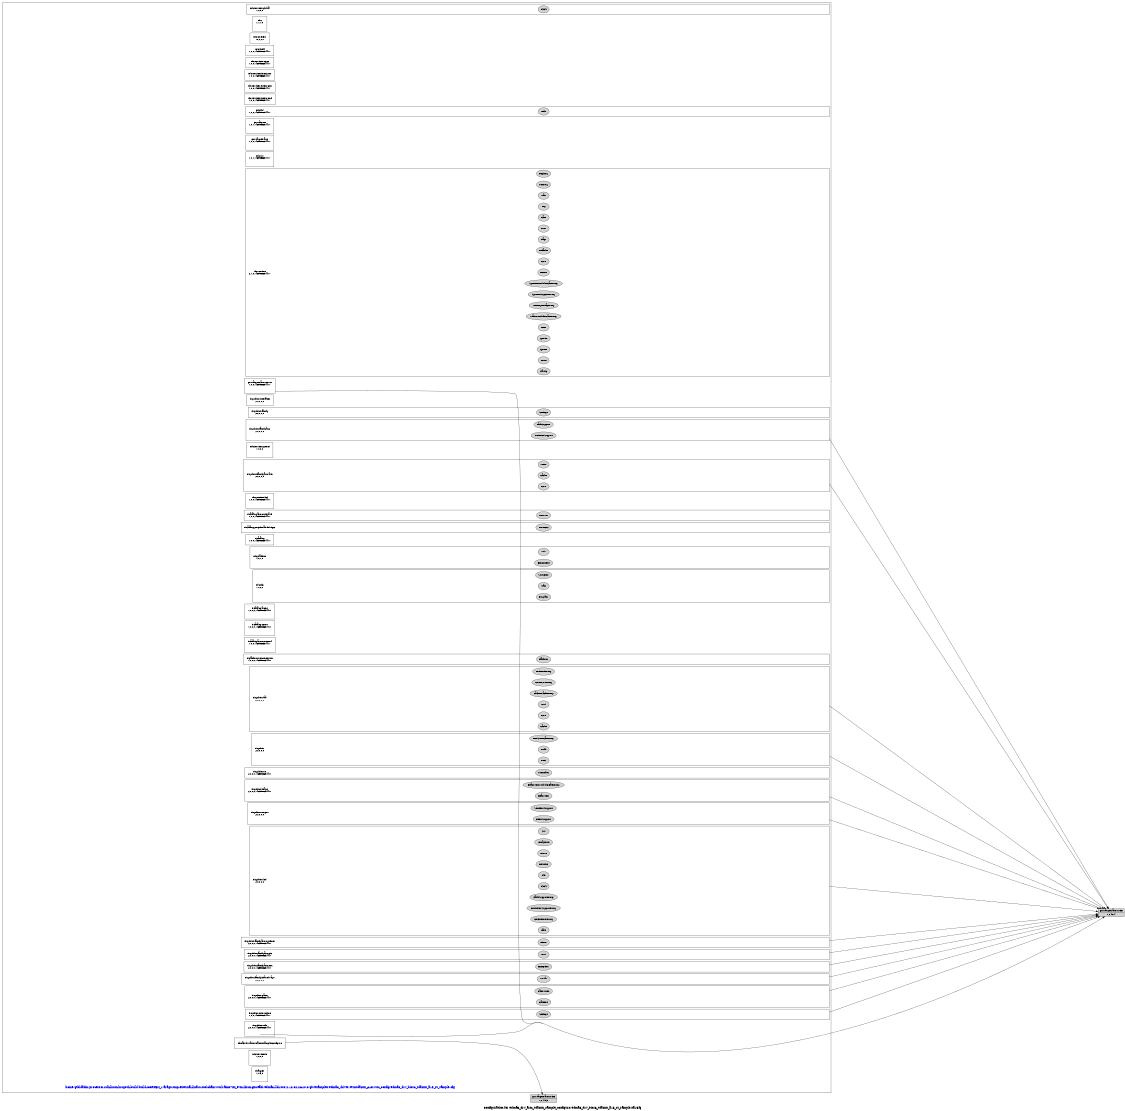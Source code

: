 digraph configuration {
    size="7.5,10";
    rankdir=LR;
    ranksep=".50 equally";
    concentrate=true;
    compound=true;
    label="\nConfiguration for edma3_drv_arm_tda2xx_sample_configuro/edma3_drv_bios6_tda2xx_a15_st_sample.xa15fg"
  node [font=Helvetica, fontsize=14, fontcolor=black];  subgraph cluster0 {label=""; __cfg [label="/home/gtbldadm/processor-sdk-linux-krogoth-build/build-CORTEX_1/arago-tmp-external-linaro-toolchain/work/am57xx_evm-linux-gnueabi/edma3-lld-rtos/2.12.02.26-r0.0/git/examples/edma3_driver/evmtda2xx_A15/rtsc_config/edma3_drv_bios6_tda2xx_a15_st_sample.cfg", color=white, fontcolor=blue];
    node [font=Helvetica, fontsize=10];    subgraph cluster1 {
        label="";
        xdc_services_global__top [shape=box,label="xdc.services.global\n1,0,0,0", color=white];
        xdc_services_global__bot [shape=point,label="", style=invis];
        xdc_services_global_Clock [style=filled,fillcolor=lightgray, label="Clock"];
        xdc_services_global__top -> xdc_services_global_Clock[style=invis];
        xdc_services_global_Clock -> xdc_services_global__bot[style=invis];
    }
    subgraph cluster2 {
        label="";
        xdc__top [shape=box,label="xdc\n1,1,1,0", color=white];
        xdc__bot [shape=point,label="", style=invis];
    }
    subgraph cluster3 {
        label="";
        xdc_corevers__top [shape=box,label="xdc.corevers\n16,0,2,0", color=white];
    }
    subgraph cluster4 {
        label="";
        xdc_shelf__top [shape=box,label="xdc.shelf\n1,0,0,1469558654417", color=white];
    }
    subgraph cluster5 {
        label="";
        xdc_services_spec__top [shape=box,label="xdc.services.spec\n1,0,0,1469558654417", color=white];
    }
    subgraph cluster6 {
        label="";
        xdc_services_intern_xsr__top [shape=box,label="xdc.services.intern.xsr\n1,0,0,1469558654417", color=white];
    }
    subgraph cluster7 {
        label="";
        xdc_services_intern_gen__top [shape=box,label="xdc.services.intern.gen\n1,0,0,1469558654417", color=white];
    }
    subgraph cluster8 {
        label="";
        xdc_services_intern_cmd__top [shape=box,label="xdc.services.intern.cmd\n1,0,0,1469558654417", color=white];
    }
    subgraph cluster9 {
        label="";
        xdc_bld__top [shape=box,label="xdc.bld\n1,0,2,1469558654417", color=white];
        xdc_bld__bot [shape=point,label="", style=invis];
        xdc_bld_Utils [style=filled,fillcolor=lightgray, label="Utils"];
        xdc_bld__top -> xdc_bld_Utils[style=invis];
        xdc_bld_Utils -> xdc_bld__bot[style=invis];
    }
    subgraph cluster10 {
        label="";
        gnu_targets__top [shape=box,label="gnu.targets\n1,0,1,1469558654417", color=white];
        gnu_targets__bot [shape=point,label="", style=invis];
    }
    subgraph cluster11 {
        label="";
        gnu_targets_arm__top [shape=box,label="gnu.targets.arm\n1,0,0,1469558654417", color=white];
        gnu_targets_arm__bot [shape=point,label="", style=invis];
    }
    subgraph cluster12 {
        label="";
        xdc_rov__top [shape=box,label="xdc.rov\n1,0,1,1469558654417", color=white];
        xdc_rov__bot [shape=point,label="", style=invis];
    }
    subgraph cluster13 {
        label="";
        xdc_runtime__top [shape=box,label="xdc.runtime\n2,1,0,1469558654417", color=white];
        xdc_runtime__bot [shape=point,label="", style=invis];
        xdc_runtime_Assert [style=filled,fillcolor=lightgray, label="Assert"];
        xdc_runtime__top -> xdc_runtime_Assert[style=invis];
        xdc_runtime_Assert -> xdc_runtime__bot[style=invis];
        xdc_runtime_Core [style=filled,fillcolor=lightgray, label="Core"];
        xdc_runtime__top -> xdc_runtime_Core[style=invis];
        xdc_runtime_Core -> xdc_runtime__bot[style=invis];
        xdc_runtime_Defaults [style=filled,fillcolor=lightgray, label="Defaults"];
        xdc_runtime__top -> xdc_runtime_Defaults[style=invis];
        xdc_runtime_Defaults -> xdc_runtime__bot[style=invis];
        xdc_runtime_Diags [style=filled,fillcolor=lightgray, label="Diags"];
        xdc_runtime__top -> xdc_runtime_Diags[style=invis];
        xdc_runtime_Diags -> xdc_runtime__bot[style=invis];
        xdc_runtime_Error [style=filled,fillcolor=lightgray, label="Error"];
        xdc_runtime__top -> xdc_runtime_Error[style=invis];
        xdc_runtime_Error -> xdc_runtime__bot[style=invis];
        xdc_runtime_Gate [style=filled,fillcolor=lightgray, label="Gate"];
        xdc_runtime__top -> xdc_runtime_Gate[style=invis];
        xdc_runtime_Gate -> xdc_runtime__bot[style=invis];
        xdc_runtime_Log [style=filled,fillcolor=lightgray, label="Log"];
        xdc_runtime__top -> xdc_runtime_Log[style=invis];
        xdc_runtime_Log -> xdc_runtime__bot[style=invis];
        xdc_runtime_Main [style=filled,fillcolor=lightgray, label="Main"];
        xdc_runtime__top -> xdc_runtime_Main[style=invis];
        xdc_runtime_Main -> xdc_runtime__bot[style=invis];
        xdc_runtime_Memory [style=filled,fillcolor=lightgray, label="Memory"];
        xdc_runtime__top -> xdc_runtime_Memory[style=invis];
        xdc_runtime_Memory -> xdc_runtime__bot[style=invis];
        xdc_runtime_Registry [style=filled,fillcolor=lightgray, label="Registry"];
        xdc_runtime__top -> xdc_runtime_Registry[style=invis];
        xdc_runtime_Registry -> xdc_runtime__bot[style=invis];
        xdc_runtime_Startup [style=filled,fillcolor=lightgray, label="Startup"];
        xdc_runtime__top -> xdc_runtime_Startup[style=invis];
        xdc_runtime_Startup -> xdc_runtime__bot[style=invis];
        xdc_runtime_Reset [style=filled,fillcolor=lightgray, label="Reset"];
        xdc_runtime__top -> xdc_runtime_Reset[style=invis];
        xdc_runtime_Reset -> xdc_runtime__bot[style=invis];
        xdc_runtime_System [style=filled,fillcolor=lightgray, label="System"];
        xdc_runtime__top -> xdc_runtime_System[style=invis];
        xdc_runtime_System -> xdc_runtime__bot[style=invis];
        xdc_runtime_SysMin [style=filled,fillcolor=lightgray, label="SysMin"];
        xdc_runtime__top -> xdc_runtime_SysMin[style=invis];
        xdc_runtime_SysMin -> xdc_runtime__bot[style=invis];
        xdc_runtime_Text [style=filled,fillcolor=lightgray, label="Text"];
        xdc_runtime__top -> xdc_runtime_Text[style=invis];
        xdc_runtime_Text -> xdc_runtime__bot[style=invis];
        xdc_runtime_Main_Module_GateProxy [style=filled,fillcolor=lightgray, label="Main_Module_GateProxy"];
        xdc_runtime__top -> xdc_runtime_Main_Module_GateProxy[style=invis];
        xdc_runtime_Main_Module_GateProxy -> xdc_runtime__bot[style=invis];
        xdc_runtime_Memory_HeapProxy [style=filled,fillcolor=lightgray, label="Memory_HeapProxy"];
        xdc_runtime__top -> xdc_runtime_Memory_HeapProxy[style=invis];
        xdc_runtime_Memory_HeapProxy -> xdc_runtime__bot[style=invis];
        xdc_runtime_System_SupportProxy [style=filled,fillcolor=lightgray, label="System_SupportProxy"];
        xdc_runtime__top -> xdc_runtime_System_SupportProxy[style=invis];
        xdc_runtime_System_SupportProxy -> xdc_runtime__bot[style=invis];
        xdc_runtime_System_Module_GateProxy [style=filled,fillcolor=lightgray, label="System_Module_GateProxy"];
        xdc_runtime__top -> xdc_runtime_System_Module_GateProxy[style=invis];
        xdc_runtime_System_Module_GateProxy -> xdc_runtime__bot[style=invis];
    }
    subgraph cluster14 {
        label="";
        gnu_targets_arm_rtsv7A__top [shape=box,label="gnu.targets.arm.rtsv7A\n1,0,0,1469558654417", color=white];
        gnu_targets_arm_rtsv7A__bot [shape=point,label="", style=invis];
    }
    subgraph cluster15 {
        label="";
        ti_sysbios_interfaces__top [shape=box,label="ti.sysbios.interfaces\n2,0,0,0,0", color=white];
    }
    subgraph cluster16 {
        label="";
        ti_sysbios_family__top [shape=box,label="ti.sysbios.family\n2,0,0,0,0", color=white];
        ti_sysbios_family__bot [shape=point,label="", style=invis];
        ti_sysbios_family_Settings [style=filled,fillcolor=lightgray, label="Settings"];
        ti_sysbios_family__top -> ti_sysbios_family_Settings[style=invis];
        ti_sysbios_family_Settings -> ti_sysbios_family__bot[style=invis];
    }
    subgraph cluster17 {
        label="";
        ti_sysbios_family_arm__top [shape=box,label="ti.sysbios.family.arm\n2,0,0,0,0", color=white];
        ti_sysbios_family_arm__bot [shape=point,label="", style=invis];
        ti_sysbios_family_arm_IntrinsicsSupport [style=filled,fillcolor=lightgray, label="IntrinsicsSupport"];
        ti_sysbios_family_arm__top -> ti_sysbios_family_arm_IntrinsicsSupport[style=invis];
        ti_sysbios_family_arm_IntrinsicsSupport -> ti_sysbios_family_arm__bot[style=invis];
        ti_sysbios_family_arm_TaskSupport [style=filled,fillcolor=lightgray, label="TaskSupport"];
        ti_sysbios_family_arm__top -> ti_sysbios_family_arm_TaskSupport[style=invis];
        ti_sysbios_family_arm_TaskSupport -> ti_sysbios_family_arm__bot[style=invis];
    }
    subgraph cluster18 {
        label="";
        xdc_services_getset__top [shape=box,label="xdc.services.getset\n1,0,0,0", color=white];
        xdc_services_getset__bot [shape=point,label="", style=invis];
    }
    subgraph cluster19 {
        label="";
        ti_sysbios_family_arm_a15__top [shape=box,label="ti.sysbios.family.arm.a15\n2,0,0,0,0", color=white];
        ti_sysbios_family_arm_a15__bot [shape=point,label="", style=invis];
        ti_sysbios_family_arm_a15_Core [style=filled,fillcolor=lightgray, label="Core"];
        ti_sysbios_family_arm_a15__top -> ti_sysbios_family_arm_a15_Core[style=invis];
        ti_sysbios_family_arm_a15_Core -> ti_sysbios_family_arm_a15__bot[style=invis];
        ti_sysbios_family_arm_a15_Cache [style=filled,fillcolor=lightgray, label="Cache"];
        ti_sysbios_family_arm_a15__top -> ti_sysbios_family_arm_a15_Cache[style=invis];
        ti_sysbios_family_arm_a15_Cache -> ti_sysbios_family_arm_a15__bot[style=invis];
        ti_sysbios_family_arm_a15_Mmu [style=filled,fillcolor=lightgray, label="Mmu"];
        ti_sysbios_family_arm_a15__top -> ti_sysbios_family_arm_a15_Mmu[style=invis];
        ti_sysbios_family_arm_a15_Mmu -> ti_sysbios_family_arm_a15__bot[style=invis];
    }
    subgraph cluster20 {
        label="";
        xdc_runtime_knl__top [shape=box,label="xdc.runtime.knl\n1,0,0,1469558654417", color=white];
        xdc_runtime_knl__bot [shape=point,label="", style=invis];
    }
    subgraph cluster21 {
        label="";
        ti_catalog_arm_cortexa15__top [shape=box,label="ti.catalog.arm.cortexa15\n1,0,0,1469558654417", color=white];
        ti_catalog_arm_cortexa15__bot [shape=point,label="", style=invis];
        ti_catalog_arm_cortexa15_DRA7XX [style=filled,fillcolor=lightgray, label="DRA7XX"];
        ti_catalog_arm_cortexa15__top -> ti_catalog_arm_cortexa15_DRA7XX[style=invis];
        ti_catalog_arm_cortexa15_DRA7XX -> ti_catalog_arm_cortexa15__bot[style=invis];
    }
    subgraph cluster22 {
        label="";
        ti_catalog_peripherals_hdvicp2__top [shape=box,label="ti.catalog.peripherals.hdvicp2\n", color=white];
        ti_catalog_peripherals_hdvicp2__bot [shape=point,label="", style=invis];
        ti_catalog_peripherals_hdvicp2_HDVICP2 [style=filled,fillcolor=lightgray, label="HDVICP2"];
        ti_catalog_peripherals_hdvicp2__top -> ti_catalog_peripherals_hdvicp2_HDVICP2[style=invis];
        ti_catalog_peripherals_hdvicp2_HDVICP2 -> ti_catalog_peripherals_hdvicp2__bot[style=invis];
    }
    subgraph cluster23 {
        label="";
        ti_catalog__top [shape=box,label="ti.catalog\n1,0,0,1469558654417", color=white];
    }
    subgraph cluster24 {
        label="";
        xdc_platform__top [shape=box,label="xdc.platform\n1,0,1,0", color=white];
        xdc_platform__bot [shape=point,label="", style=invis];
        xdc_platform_ExeContext [style=filled,fillcolor=lightgray, label="ExeContext"];
        xdc_platform__top -> xdc_platform_ExeContext[style=invis];
        xdc_platform_ExeContext -> xdc_platform__bot[style=invis];
        xdc_platform_Utils [style=filled,fillcolor=lightgray, label="Utils"];
        xdc_platform__top -> xdc_platform_Utils[style=invis];
        xdc_platform_Utils -> xdc_platform__bot[style=invis];
    }
    subgraph cluster25 {
        label="";
        xdc_cfg__top [shape=box,label="xdc.cfg\n1,0,2,0", color=white];
        xdc_cfg__bot [shape=point,label="", style=invis];
        xdc_cfg_Program [style=filled,fillcolor=lightgray, label="Program"];
        xdc_cfg__top -> xdc_cfg_Program[style=invis];
        xdc_cfg_Program -> xdc_cfg__bot[style=invis];
        xdc_cfg_Main [style=filled,fillcolor=lightgray, label="Main"];
        xdc_cfg__top -> xdc_cfg_Main[style=invis];
        xdc_cfg_Main -> xdc_cfg__bot[style=invis];
        xdc_cfg_SourceDir [style=filled,fillcolor=lightgray, label="SourceDir"];
        xdc_cfg__top -> xdc_cfg_SourceDir[style=invis];
        xdc_cfg_SourceDir -> xdc_cfg__bot[style=invis];
    }
    subgraph cluster26 {
        label="";
        ti_catalog_arp32__top [shape=box,label="ti.catalog.arp32\n1,0,0,0,1469558654417", color=white];
        ti_catalog_arp32__bot [shape=point,label="", style=invis];
    }
    subgraph cluster27 {
        label="";
        ti_catalog_c6000__top [shape=box,label="ti.catalog.c6000\n1,0,0,0,1469558654417", color=white];
        ti_catalog_c6000__bot [shape=point,label="", style=invis];
    }
    subgraph cluster28 {
        label="";
        ti_catalog_arm_cortexm4__top [shape=box,label="ti.catalog.arm.cortexm4\n1,0,0,1469558654417", color=white];
        ti_catalog_arm_cortexm4__bot [shape=point,label="", style=invis];
    }
    subgraph cluster29 {
        label="";
        ti_platforms_evmDRA7XX__top [shape=box,label="ti.platforms.evmDRA7XX\n1,0,0,0,1469558654417", color=white];
        ti_platforms_evmDRA7XX__bot [shape=point,label="", style=invis];
        ti_platforms_evmDRA7XX_Platform [style=filled,fillcolor=lightgray, label="Platform"];
        ti_platforms_evmDRA7XX__top -> ti_platforms_evmDRA7XX_Platform[style=invis];
        ti_platforms_evmDRA7XX_Platform -> ti_platforms_evmDRA7XX__bot[style=invis];
    }
    subgraph cluster30 {
        label="";
        ti_sysbios_hal__top [shape=box,label="ti.sysbios.hal\n2,0,0,0,0", color=white];
        ti_sysbios_hal__bot [shape=point,label="", style=invis];
        ti_sysbios_hal_Cache [style=filled,fillcolor=lightgray, label="Cache"];
        ti_sysbios_hal__top -> ti_sysbios_hal_Cache[style=invis];
        ti_sysbios_hal_Cache -> ti_sysbios_hal__bot[style=invis];
        ti_sysbios_hal_Core [style=filled,fillcolor=lightgray, label="Core"];
        ti_sysbios_hal__top -> ti_sysbios_hal_Core[style=invis];
        ti_sysbios_hal_Core -> ti_sysbios_hal__bot[style=invis];
        ti_sysbios_hal_Hwi [style=filled,fillcolor=lightgray, label="Hwi"];
        ti_sysbios_hal__top -> ti_sysbios_hal_Hwi[style=invis];
        ti_sysbios_hal_Hwi -> ti_sysbios_hal__bot[style=invis];
        ti_sysbios_hal_Cache_CacheProxy [style=filled,fillcolor=lightgray, label="Cache_CacheProxy"];
        ti_sysbios_hal__top -> ti_sysbios_hal_Cache_CacheProxy[style=invis];
        ti_sysbios_hal_Cache_CacheProxy -> ti_sysbios_hal__bot[style=invis];
        ti_sysbios_hal_Core_CoreProxy [style=filled,fillcolor=lightgray, label="Core_CoreProxy"];
        ti_sysbios_hal__top -> ti_sysbios_hal_Core_CoreProxy[style=invis];
        ti_sysbios_hal_Core_CoreProxy -> ti_sysbios_hal__bot[style=invis];
        ti_sysbios_hal_Hwi_HwiProxy [style=filled,fillcolor=lightgray, label="Hwi_HwiProxy"];
        ti_sysbios_hal__top -> ti_sysbios_hal_Hwi_HwiProxy[style=invis];
        ti_sysbios_hal_Hwi_HwiProxy -> ti_sysbios_hal__bot[style=invis];
    }
    subgraph cluster31 {
        label="";
        ti_sysbios__top [shape=box,label="ti.sysbios\n2,0,0,0,0", color=white];
        ti_sysbios__bot [shape=point,label="", style=invis];
        ti_sysbios_BIOS [style=filled,fillcolor=lightgray, label="BIOS"];
        ti_sysbios__top -> ti_sysbios_BIOS[style=invis];
        ti_sysbios_BIOS -> ti_sysbios__bot[style=invis];
        ti_sysbios_Build [style=filled,fillcolor=lightgray, label="Build"];
        ti_sysbios__top -> ti_sysbios_Build[style=invis];
        ti_sysbios_Build -> ti_sysbios__bot[style=invis];
        ti_sysbios_BIOS_RtsGateProxy [style=filled,fillcolor=lightgray, label="BIOS_RtsGateProxy"];
        ti_sysbios__top -> ti_sysbios_BIOS_RtsGateProxy[style=invis];
        ti_sysbios_BIOS_RtsGateProxy -> ti_sysbios__bot[style=invis];
    }
    subgraph cluster32 {
        label="";
        ti_sysbios_rts__top [shape=box,label="ti.sysbios.rts\n2,0,0,0,1469558654417", color=white];
        ti_sysbios_rts__bot [shape=point,label="", style=invis];
        ti_sysbios_rts_MemAlloc [style=filled,fillcolor=lightgray, label="MemAlloc"];
        ti_sysbios_rts__top -> ti_sysbios_rts_MemAlloc[style=invis];
        ti_sysbios_rts_MemAlloc -> ti_sysbios_rts__bot[style=invis];
    }
    subgraph cluster33 {
        label="";
        ti_sysbios_rts_gnu__top [shape=box,label="ti.sysbios.rts.gnu\n2,0,0,0,0", color=white];
        ti_sysbios_rts_gnu__bot [shape=point,label="", style=invis];
        ti_sysbios_rts_gnu_ReentSupport [style=filled,fillcolor=lightgray, label="ReentSupport"];
        ti_sysbios_rts_gnu__top -> ti_sysbios_rts_gnu_ReentSupport[style=invis];
        ti_sysbios_rts_gnu_ReentSupport -> ti_sysbios_rts_gnu__bot[style=invis];
        ti_sysbios_rts_gnu_SemiHostSupport [style=filled,fillcolor=lightgray, label="SemiHostSupport"];
        ti_sysbios_rts_gnu__top -> ti_sysbios_rts_gnu_SemiHostSupport[style=invis];
        ti_sysbios_rts_gnu_SemiHostSupport -> ti_sysbios_rts_gnu__bot[style=invis];
    }
    subgraph cluster34 {
        label="";
        ti_sysbios_knl__top [shape=box,label="ti.sysbios.knl\n2,0,0,0,0", color=white];
        ti_sysbios_knl__bot [shape=point,label="", style=invis];
        ti_sysbios_knl_Clock [style=filled,fillcolor=lightgray, label="Clock"];
        ti_sysbios_knl__top -> ti_sysbios_knl_Clock[style=invis];
        ti_sysbios_knl_Clock -> ti_sysbios_knl__bot[style=invis];
        ti_sysbios_knl_Idle [style=filled,fillcolor=lightgray, label="Idle"];
        ti_sysbios_knl__top -> ti_sysbios_knl_Idle[style=invis];
        ti_sysbios_knl_Idle -> ti_sysbios_knl__bot[style=invis];
        ti_sysbios_knl_Intrinsics [style=filled,fillcolor=lightgray, label="Intrinsics"];
        ti_sysbios_knl__top -> ti_sysbios_knl_Intrinsics[style=invis];
        ti_sysbios_knl_Intrinsics -> ti_sysbios_knl__bot[style=invis];
        ti_sysbios_knl_Queue [style=filled,fillcolor=lightgray, label="Queue"];
        ti_sysbios_knl__top -> ti_sysbios_knl_Queue[style=invis];
        ti_sysbios_knl_Queue -> ti_sysbios_knl__bot[style=invis];
        ti_sysbios_knl_Semaphore [style=filled,fillcolor=lightgray, label="Semaphore"];
        ti_sysbios_knl__top -> ti_sysbios_knl_Semaphore[style=invis];
        ti_sysbios_knl_Semaphore -> ti_sysbios_knl__bot[style=invis];
        ti_sysbios_knl_Swi [style=filled,fillcolor=lightgray, label="Swi"];
        ti_sysbios_knl__top -> ti_sysbios_knl_Swi[style=invis];
        ti_sysbios_knl_Swi -> ti_sysbios_knl__bot[style=invis];
        ti_sysbios_knl_Task [style=filled,fillcolor=lightgray, label="Task"];
        ti_sysbios_knl__top -> ti_sysbios_knl_Task[style=invis];
        ti_sysbios_knl_Task -> ti_sysbios_knl__bot[style=invis];
        ti_sysbios_knl_Clock_TimerProxy [style=filled,fillcolor=lightgray, label="Clock_TimerProxy"];
        ti_sysbios_knl__top -> ti_sysbios_knl_Clock_TimerProxy[style=invis];
        ti_sysbios_knl_Clock_TimerProxy -> ti_sysbios_knl__bot[style=invis];
        ti_sysbios_knl_Intrinsics_SupportProxy [style=filled,fillcolor=lightgray, label="Intrinsics_SupportProxy"];
        ti_sysbios_knl__top -> ti_sysbios_knl_Intrinsics_SupportProxy[style=invis];
        ti_sysbios_knl_Intrinsics_SupportProxy -> ti_sysbios_knl__bot[style=invis];
        ti_sysbios_knl_Task_SupportProxy [style=filled,fillcolor=lightgray, label="Task_SupportProxy"];
        ti_sysbios_knl__top -> ti_sysbios_knl_Task_SupportProxy[style=invis];
        ti_sysbios_knl_Task_SupportProxy -> ti_sysbios_knl__bot[style=invis];
    }
    subgraph cluster35 {
        label="";
        ti_sysbios_family_arm_systimer__top [shape=box,label="ti.sysbios.family.arm.systimer\n2,0,0,0,1469558654417", color=white];
        ti_sysbios_family_arm_systimer__bot [shape=point,label="", style=invis];
        ti_sysbios_family_arm_systimer_Timer [style=filled,fillcolor=lightgray, label="Timer"];
        ti_sysbios_family_arm_systimer__top -> ti_sysbios_family_arm_systimer_Timer[style=invis];
        ti_sysbios_family_arm_systimer_Timer -> ti_sysbios_family_arm_systimer__bot[style=invis];
    }
    subgraph cluster36 {
        label="";
        ti_sysbios_family_arm_gic__top [shape=box,label="ti.sysbios.family.arm.gic\n2,0,0,0,1469558654417", color=white];
        ti_sysbios_family_arm_gic__bot [shape=point,label="", style=invis];
        ti_sysbios_family_arm_gic_Hwi [style=filled,fillcolor=lightgray, label="Hwi"];
        ti_sysbios_family_arm_gic__top -> ti_sysbios_family_arm_gic_Hwi[style=invis];
        ti_sysbios_family_arm_gic_Hwi -> ti_sysbios_family_arm_gic__bot[style=invis];
    }
    subgraph cluster37 {
        label="";
        ti_sysbios_family_arm_exc__top [shape=box,label="ti.sysbios.family.arm.exc\n2,0,0,0,1469558654417", color=white];
        ti_sysbios_family_arm_exc__bot [shape=point,label="", style=invis];
        ti_sysbios_family_arm_exc_Exception [style=filled,fillcolor=lightgray, label="Exception"];
        ti_sysbios_family_arm_exc__top -> ti_sysbios_family_arm_exc_Exception[style=invis];
        ti_sysbios_family_arm_exc_Exception -> ti_sysbios_family_arm_exc__bot[style=invis];
    }
    subgraph cluster38 {
        label="";
        ti_sysbios_family_shared_vayu__top [shape=box,label="ti.sysbios.family.shared.vayu\n2,0,0,0,0", color=white];
        ti_sysbios_family_shared_vayu__bot [shape=point,label="", style=invis];
        ti_sysbios_family_shared_vayu_IntXbar [style=filled,fillcolor=lightgray, label="IntXbar"];
        ti_sysbios_family_shared_vayu__top -> ti_sysbios_family_shared_vayu_IntXbar[style=invis];
        ti_sysbios_family_shared_vayu_IntXbar -> ti_sysbios_family_shared_vayu__bot[style=invis];
    }
    subgraph cluster39 {
        label="";
        ti_sysbios_gates__top [shape=box,label="ti.sysbios.gates\n2,0,0,0,1469558654417", color=white];
        ti_sysbios_gates__bot [shape=point,label="", style=invis];
        ti_sysbios_gates_GateHwi [style=filled,fillcolor=lightgray, label="GateHwi"];
        ti_sysbios_gates__top -> ti_sysbios_gates_GateHwi[style=invis];
        ti_sysbios_gates_GateHwi -> ti_sysbios_gates__bot[style=invis];
        ti_sysbios_gates_GateMutex [style=filled,fillcolor=lightgray, label="GateMutex"];
        ti_sysbios_gates__top -> ti_sysbios_gates_GateMutex[style=invis];
        ti_sysbios_gates_GateMutex -> ti_sysbios_gates__bot[style=invis];
    }
    subgraph cluster40 {
        label="";
        ti_sysbios_xdcruntime__top [shape=box,label="ti.sysbios.xdcruntime\n1,0,0,1469558654417", color=white];
        ti_sysbios_xdcruntime__bot [shape=point,label="", style=invis];
        ti_sysbios_xdcruntime_Settings [style=filled,fillcolor=lightgray, label="Settings"];
        ti_sysbios_xdcruntime__top -> ti_sysbios_xdcruntime_Settings[style=invis];
        ti_sysbios_xdcruntime_Settings -> ti_sysbios_xdcruntime__bot[style=invis];
    }
    subgraph cluster41 {
        label="";
        ti_sysbios_heaps__top [shape=box,label="ti.sysbios.heaps\n2,0,0,0,1469558654417", color=white];
        ti_sysbios_heaps__bot [shape=point,label="", style=invis];
        ti_sysbios_heaps_HeapMem [style=filled,fillcolor=lightgray, label="HeapMem"];
        ti_sysbios_heaps__top -> ti_sysbios_heaps_HeapMem[style=invis];
        ti_sysbios_heaps_HeapMem -> ti_sysbios_heaps__bot[style=invis];
        ti_sysbios_heaps_HeapMem_Module_GateProxy [style=filled,fillcolor=lightgray, label="HeapMem_Module_GateProxy"];
        ti_sysbios_heaps__top -> ti_sysbios_heaps_HeapMem_Module_GateProxy[style=invis];
        ti_sysbios_heaps_HeapMem_Module_GateProxy -> ti_sysbios_heaps__bot[style=invis];
    }
    subgraph cluster42 {
        label="";
        ti_sysbios_utils__top [shape=box,label="ti.sysbios.utils\n2,0,0,0,1469558654417", color=white];
        ti_sysbios_utils__bot [shape=point,label="", style=invis];
    }
    subgraph cluster43 {
        label="";
        edma3_drv_arm_tda2xx_sample_configuro__top [shape=box,label="edma3_drv_arm_tda2xx_sample_configuro\n", color=white];
    }
    subgraph cluster44 {
        label="";
        xdc_services_io__top [shape=box,label="xdc.services.io\n1,0,0,0", color=white];
        xdc_services_io__bot [shape=point,label="", style=invis];
    }
    subgraph cluster45 {
        label="";
        ti_targets__top [shape=box,label="ti.targets\n1,0,3,0", color=white];
        ti_targets__bot [shape=point,label="", style=invis];
    }
  }
  node [font=Helvetica, fontsize=10];
    gnu_targets_arm_A15F__1_0_4__8_4 [shape=record,label="gnu.targets.arm.A15F|1,0,4.8,4",style=filled, fillcolor=lightgrey];
    gnu_targets_arm_rtsv7A__bot -> gnu_targets_arm_A15F__1_0_4__8_4 [ltail=cluster14];
    gnu_targets_arm_A15F__1_0_4__8_4 [shape=record,label="gnu.targets.arm.A15F|1,0,4.8,4",style=filled, fillcolor=lightgrey];
    ti_sysbios_family_arm__bot -> gnu_targets_arm_A15F__1_0_4__8_4 [ltail=cluster17];
    gnu_targets_arm_A15F__1_0_4__8_4 [shape=record,label="gnu.targets.arm.A15F|1,0,4.8,4",style=filled, fillcolor=lightgrey];
    ti_sysbios_family_arm_a15__bot -> gnu_targets_arm_A15F__1_0_4__8_4 [ltail=cluster19];
    gnu_targets_arm_A15F__1_0_4__8_4 [shape=record,label="gnu.targets.arm.A15F|1,0,4.8,4",style=filled, fillcolor=lightgrey];
    ti_sysbios_hal__bot -> gnu_targets_arm_A15F__1_0_4__8_4 [ltail=cluster30];
    gnu_targets_arm_A15F__1_0_4__8_4 [shape=record,label="gnu.targets.arm.A15F|1,0,4.8,4",style=filled, fillcolor=lightgrey];
    ti_sysbios__bot -> gnu_targets_arm_A15F__1_0_4__8_4 [ltail=cluster31];
    gnu_targets_arm_A15F__1_0_4__8_4 [shape=record,label="gnu.targets.arm.A15F|1,0,4.8,4",style=filled, fillcolor=lightgrey];
    ti_sysbios_rts_gnu__bot -> gnu_targets_arm_A15F__1_0_4__8_4 [ltail=cluster33];
    gnu_targets_arm_A15F__1_0_4__8_4 [shape=record,label="gnu.targets.arm.A15F|1,0,4.8,4",style=filled, fillcolor=lightgrey];
    ti_sysbios_knl__bot -> gnu_targets_arm_A15F__1_0_4__8_4 [ltail=cluster34];
    gnu_targets_arm_A15F__1_0_4__8_4 [shape=record,label="gnu.targets.arm.A15F|1,0,4.8,4",style=filled, fillcolor=lightgrey];
    ti_sysbios_family_arm_systimer__bot -> gnu_targets_arm_A15F__1_0_4__8_4 [ltail=cluster35];
    gnu_targets_arm_A15F__1_0_4__8_4 [shape=record,label="gnu.targets.arm.A15F|1,0,4.8,4",style=filled, fillcolor=lightgrey];
    ti_sysbios_family_arm_gic__bot -> gnu_targets_arm_A15F__1_0_4__8_4 [ltail=cluster36];
    gnu_targets_arm_A15F__1_0_4__8_4 [shape=record,label="gnu.targets.arm.A15F|1,0,4.8,4",style=filled, fillcolor=lightgrey];
    ti_sysbios_family_arm_exc__bot -> gnu_targets_arm_A15F__1_0_4__8_4 [ltail=cluster37];
    gnu_targets_arm_A15F__1_0_4__8_4 [shape=record,label="gnu.targets.arm.A15F|1,0,4.8,4",style=filled, fillcolor=lightgrey];
    ti_sysbios_family_shared_vayu__bot -> gnu_targets_arm_A15F__1_0_4__8_4 [ltail=cluster38];
    gnu_targets_arm_A15F__1_0_4__8_4 [shape=record,label="gnu.targets.arm.A15F|1,0,4.8,4",style=filled, fillcolor=lightgrey];
    ti_sysbios_gates__bot -> gnu_targets_arm_A15F__1_0_4__8_4 [ltail=cluster39];
    gnu_targets_arm_A15F__1_0_4__8_4 [shape=record,label="gnu.targets.arm.A15F|1,0,4.8,4",style=filled, fillcolor=lightgrey];
    ti_sysbios_xdcruntime__bot -> gnu_targets_arm_A15F__1_0_4__8_4 [ltail=cluster40];
    gnu_targets_arm_A15F__1_0_4__8_4 [shape=record,label="gnu.targets.arm.A15F|1,0,4.8,4",style=filled, fillcolor=lightgrey];
    ti_sysbios_heaps__bot -> gnu_targets_arm_A15F__1_0_4__8_4 [ltail=cluster41];
    gnu_targets_arm_A15F__1_0_4__8_4 [shape=record,label="gnu.targets.arm.A15F|1,0,4.8,4",style=filled, fillcolor=lightgrey];
    ti_sysbios_utils__bot -> gnu_targets_arm_A15F__1_0_4__8_4 [ltail=cluster42];
    gnu_targets_arm_A15F__1_0_4__9_3 [shape=record,label="gnu.targets.arm.A15F|1,0,4.9,3",style=filled, fillcolor=lightgrey];
    edma3_drv_arm_tda2xx_sample_configuro__top -> gnu_targets_arm_A15F__1_0_4__9_3 [ltail=cluster43];
}
